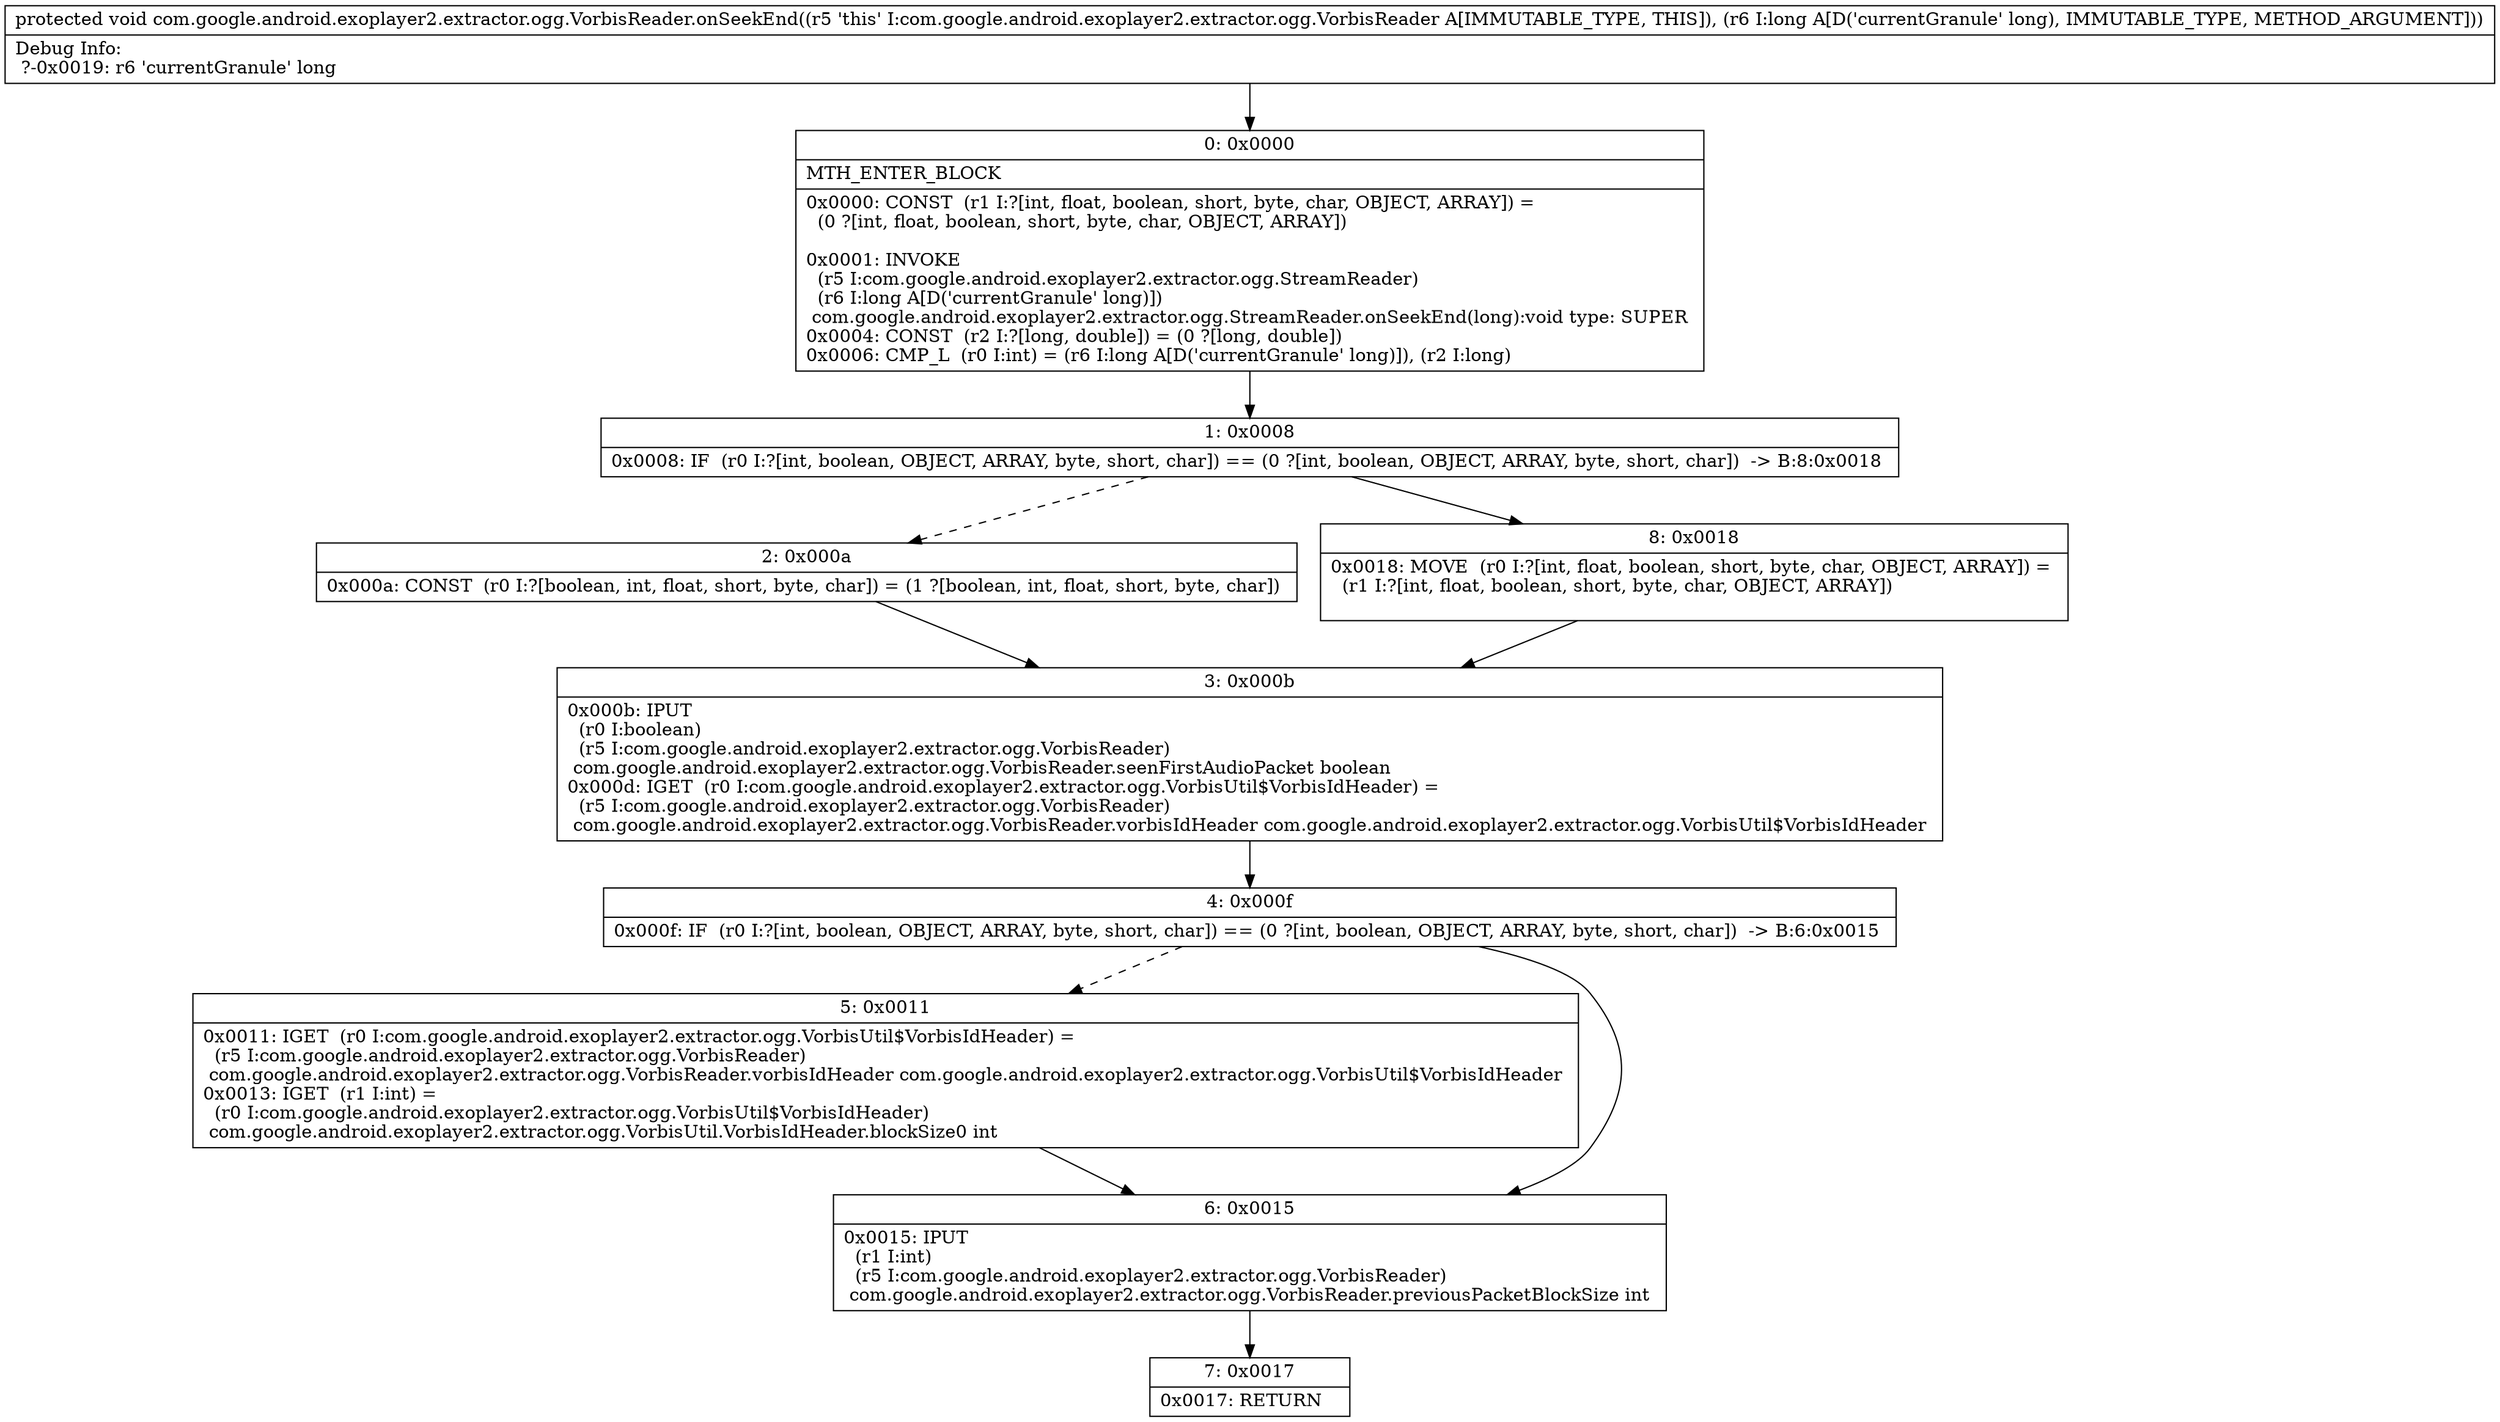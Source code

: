 digraph "CFG forcom.google.android.exoplayer2.extractor.ogg.VorbisReader.onSeekEnd(J)V" {
Node_0 [shape=record,label="{0\:\ 0x0000|MTH_ENTER_BLOCK\l|0x0000: CONST  (r1 I:?[int, float, boolean, short, byte, char, OBJECT, ARRAY]) = \l  (0 ?[int, float, boolean, short, byte, char, OBJECT, ARRAY])\l \l0x0001: INVOKE  \l  (r5 I:com.google.android.exoplayer2.extractor.ogg.StreamReader)\l  (r6 I:long A[D('currentGranule' long)])\l com.google.android.exoplayer2.extractor.ogg.StreamReader.onSeekEnd(long):void type: SUPER \l0x0004: CONST  (r2 I:?[long, double]) = (0 ?[long, double]) \l0x0006: CMP_L  (r0 I:int) = (r6 I:long A[D('currentGranule' long)]), (r2 I:long) \l}"];
Node_1 [shape=record,label="{1\:\ 0x0008|0x0008: IF  (r0 I:?[int, boolean, OBJECT, ARRAY, byte, short, char]) == (0 ?[int, boolean, OBJECT, ARRAY, byte, short, char])  \-\> B:8:0x0018 \l}"];
Node_2 [shape=record,label="{2\:\ 0x000a|0x000a: CONST  (r0 I:?[boolean, int, float, short, byte, char]) = (1 ?[boolean, int, float, short, byte, char]) \l}"];
Node_3 [shape=record,label="{3\:\ 0x000b|0x000b: IPUT  \l  (r0 I:boolean)\l  (r5 I:com.google.android.exoplayer2.extractor.ogg.VorbisReader)\l com.google.android.exoplayer2.extractor.ogg.VorbisReader.seenFirstAudioPacket boolean \l0x000d: IGET  (r0 I:com.google.android.exoplayer2.extractor.ogg.VorbisUtil$VorbisIdHeader) = \l  (r5 I:com.google.android.exoplayer2.extractor.ogg.VorbisReader)\l com.google.android.exoplayer2.extractor.ogg.VorbisReader.vorbisIdHeader com.google.android.exoplayer2.extractor.ogg.VorbisUtil$VorbisIdHeader \l}"];
Node_4 [shape=record,label="{4\:\ 0x000f|0x000f: IF  (r0 I:?[int, boolean, OBJECT, ARRAY, byte, short, char]) == (0 ?[int, boolean, OBJECT, ARRAY, byte, short, char])  \-\> B:6:0x0015 \l}"];
Node_5 [shape=record,label="{5\:\ 0x0011|0x0011: IGET  (r0 I:com.google.android.exoplayer2.extractor.ogg.VorbisUtil$VorbisIdHeader) = \l  (r5 I:com.google.android.exoplayer2.extractor.ogg.VorbisReader)\l com.google.android.exoplayer2.extractor.ogg.VorbisReader.vorbisIdHeader com.google.android.exoplayer2.extractor.ogg.VorbisUtil$VorbisIdHeader \l0x0013: IGET  (r1 I:int) = \l  (r0 I:com.google.android.exoplayer2.extractor.ogg.VorbisUtil$VorbisIdHeader)\l com.google.android.exoplayer2.extractor.ogg.VorbisUtil.VorbisIdHeader.blockSize0 int \l}"];
Node_6 [shape=record,label="{6\:\ 0x0015|0x0015: IPUT  \l  (r1 I:int)\l  (r5 I:com.google.android.exoplayer2.extractor.ogg.VorbisReader)\l com.google.android.exoplayer2.extractor.ogg.VorbisReader.previousPacketBlockSize int \l}"];
Node_7 [shape=record,label="{7\:\ 0x0017|0x0017: RETURN   \l}"];
Node_8 [shape=record,label="{8\:\ 0x0018|0x0018: MOVE  (r0 I:?[int, float, boolean, short, byte, char, OBJECT, ARRAY]) = \l  (r1 I:?[int, float, boolean, short, byte, char, OBJECT, ARRAY])\l \l}"];
MethodNode[shape=record,label="{protected void com.google.android.exoplayer2.extractor.ogg.VorbisReader.onSeekEnd((r5 'this' I:com.google.android.exoplayer2.extractor.ogg.VorbisReader A[IMMUTABLE_TYPE, THIS]), (r6 I:long A[D('currentGranule' long), IMMUTABLE_TYPE, METHOD_ARGUMENT]))  | Debug Info:\l  ?\-0x0019: r6 'currentGranule' long\l}"];
MethodNode -> Node_0;
Node_0 -> Node_1;
Node_1 -> Node_2[style=dashed];
Node_1 -> Node_8;
Node_2 -> Node_3;
Node_3 -> Node_4;
Node_4 -> Node_5[style=dashed];
Node_4 -> Node_6;
Node_5 -> Node_6;
Node_6 -> Node_7;
Node_8 -> Node_3;
}

